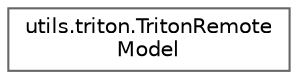 digraph "Graphical Class Hierarchy"
{
 // LATEX_PDF_SIZE
  bgcolor="transparent";
  edge [fontname=Helvetica,fontsize=10,labelfontname=Helvetica,labelfontsize=10];
  node [fontname=Helvetica,fontsize=10,shape=box,height=0.2,width=0.4];
  rankdir="LR";
  Node0 [id="Node000000",label="utils.triton.TritonRemote\lModel",height=0.2,width=0.4,color="grey40", fillcolor="white", style="filled",URL="$classutils_1_1triton_1_1_triton_remote_model.html",tooltip=" "];
}
